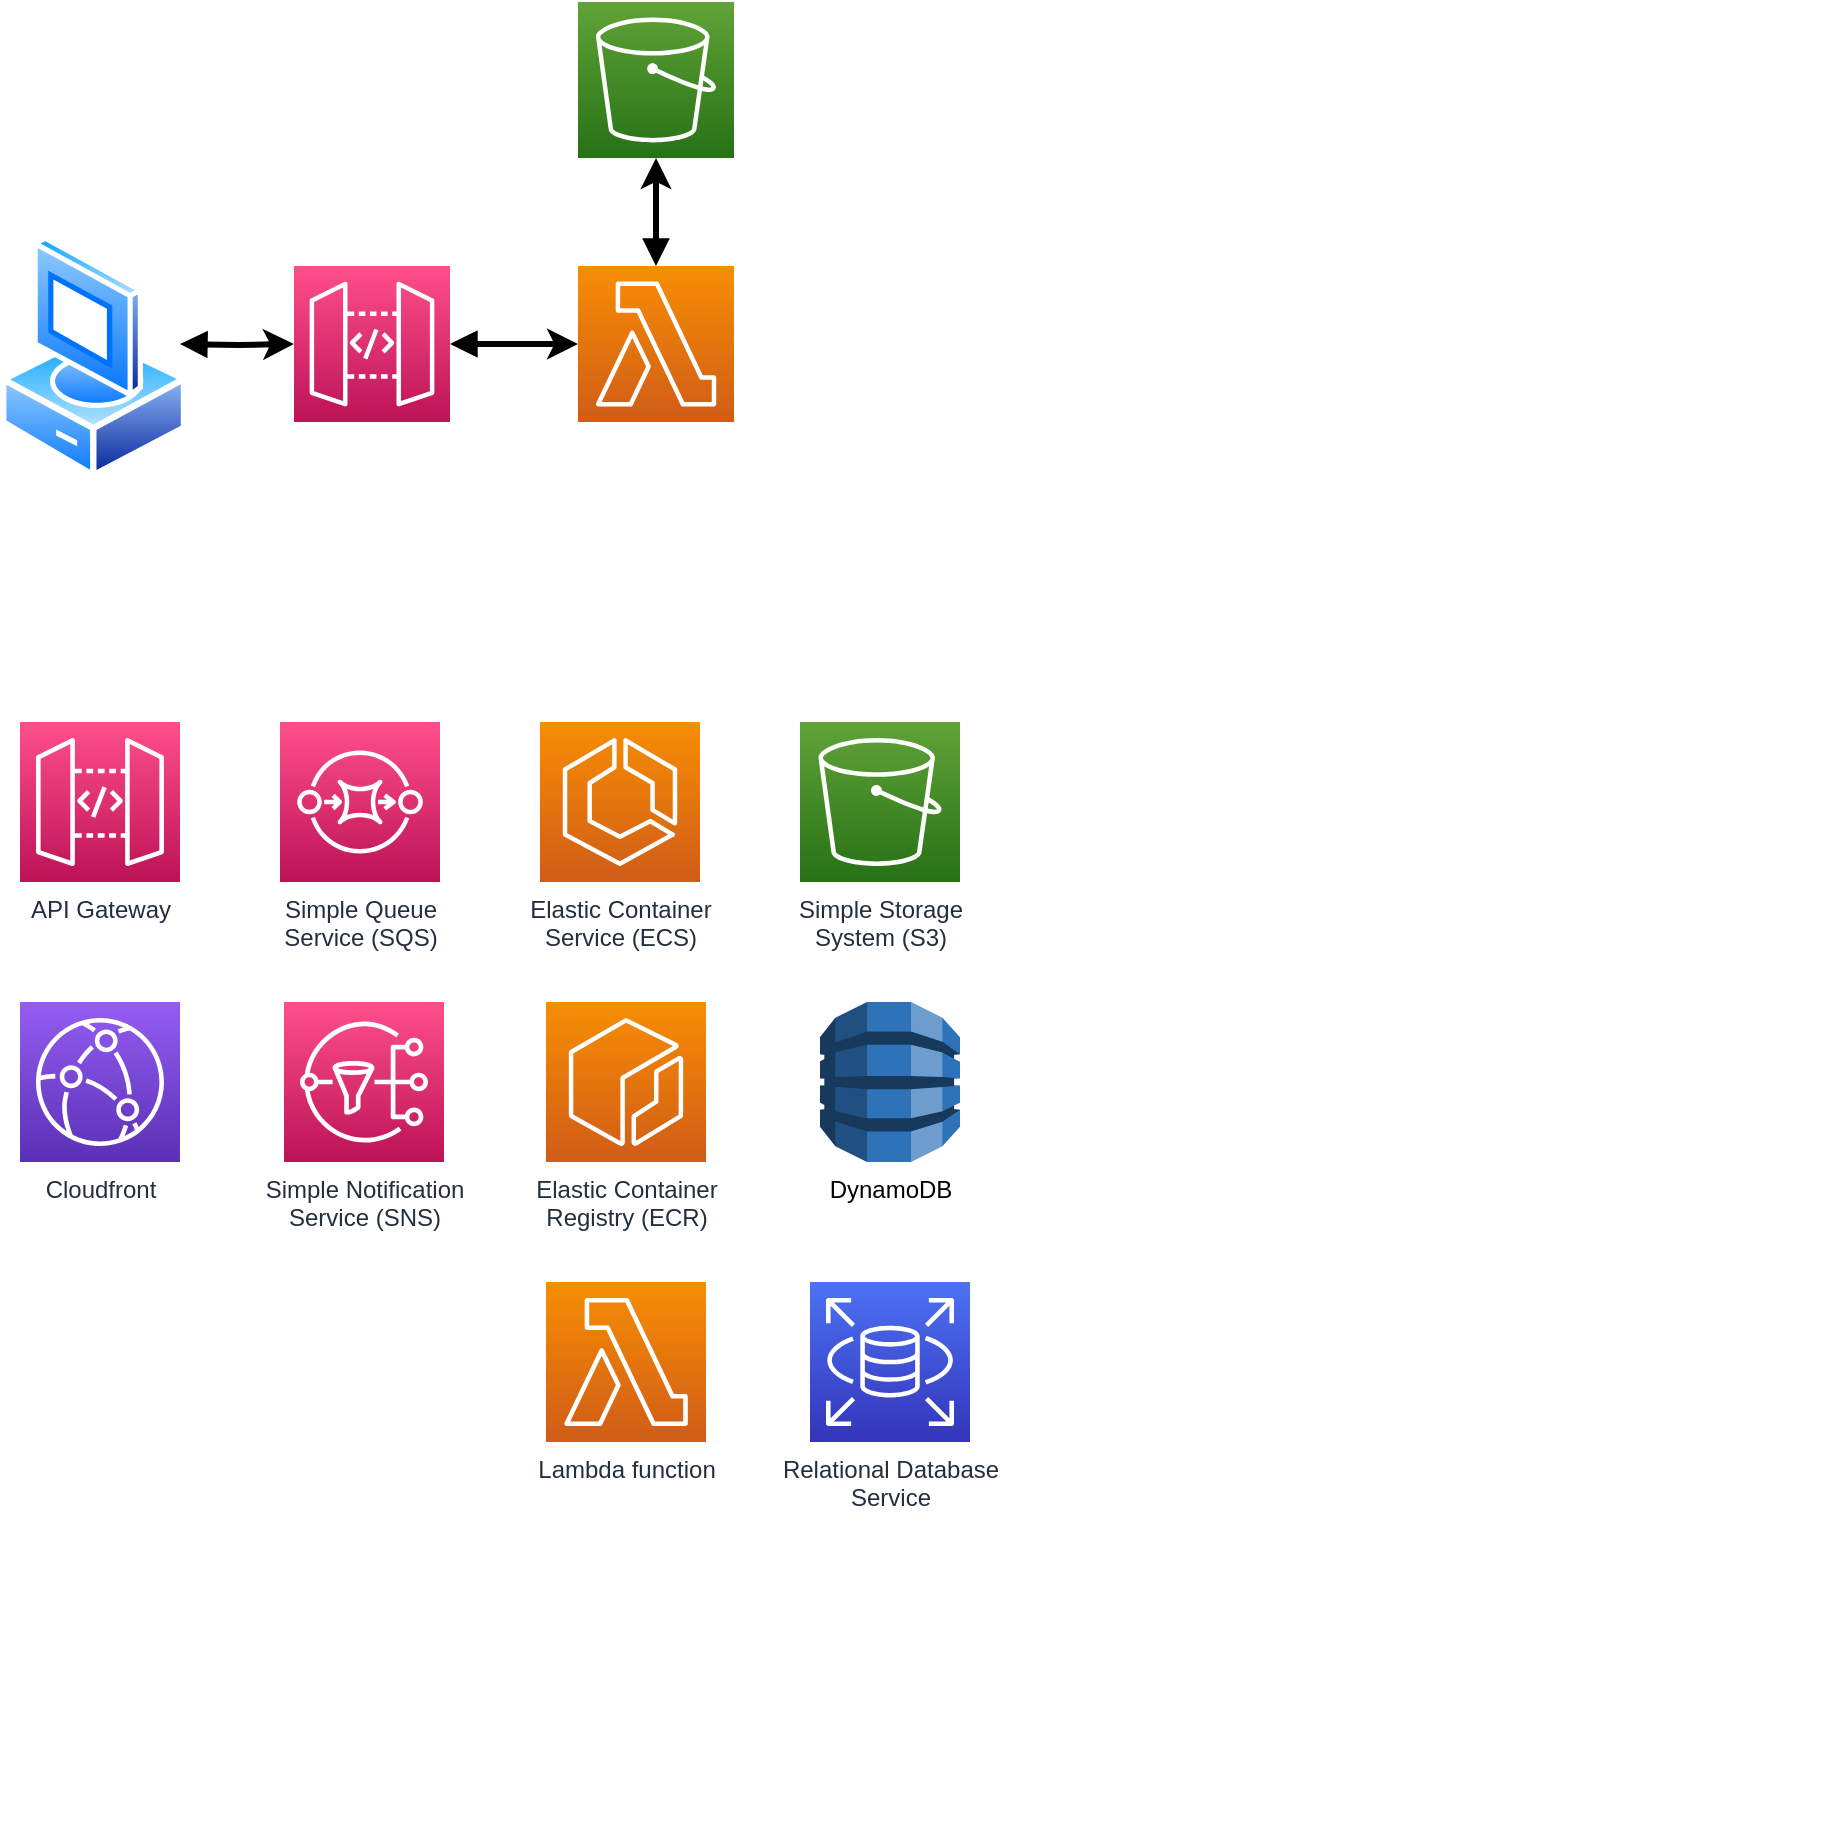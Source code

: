 <mxfile version="18.0.2" type="github">
  <diagram id="h6gxomUlwfGwRE4xWy0Y" name="Page-1">
    <mxGraphModel dx="1624" dy="1074" grid="1" gridSize="10" guides="1" tooltips="1" connect="1" arrows="1" fold="1" page="1" pageScale="1" pageWidth="827" pageHeight="1169" math="0" shadow="0">
      <root>
        <mxCell id="0" />
        <mxCell id="1" parent="0" />
        <mxCell id="6ILftusIKfGCFgJio1qv-4" value="" style="sketch=0;points=[[0,0,0],[0.25,0,0],[0.5,0,0],[0.75,0,0],[1,0,0],[0,1,0],[0.25,1,0],[0.5,1,0],[0.75,1,0],[1,1,0],[0,0.25,0],[0,0.5,0],[0,0.75,0],[1,0.25,0],[1,0.5,0],[1,0.75,0]];outlineConnect=0;fontColor=#232F3E;gradientColor=#60A337;gradientDirection=north;fillColor=#277116;strokeColor=#ffffff;dashed=0;verticalLabelPosition=bottom;verticalAlign=top;align=center;html=1;fontSize=12;fontStyle=0;aspect=fixed;shape=mxgraph.aws4.resourceIcon;resIcon=mxgraph.aws4.s3;" parent="1" vertex="1">
          <mxGeometry x="389" y="20" width="78" height="78" as="geometry" />
        </mxCell>
        <mxCell id="6ILftusIKfGCFgJio1qv-12" value="" style="edgeStyle=orthogonalEdgeStyle;rounded=0;orthogonalLoop=1;jettySize=auto;html=1;startArrow=block;strokeWidth=3;" parent="1" source="6ILftusIKfGCFgJio1qv-5" target="6ILftusIKfGCFgJio1qv-4" edge="1">
          <mxGeometry relative="1" as="geometry" />
        </mxCell>
        <mxCell id="6ILftusIKfGCFgJio1qv-5" value="" style="sketch=0;points=[[0,0,0],[0.25,0,0],[0.5,0,0],[0.75,0,0],[1,0,0],[0,1,0],[0.25,1,0],[0.5,1,0],[0.75,1,0],[1,1,0],[0,0.25,0],[0,0.5,0],[0,0.75,0],[1,0.25,0],[1,0.5,0],[1,0.75,0]];outlineConnect=0;fontColor=#232F3E;gradientColor=#F78E04;gradientDirection=north;fillColor=#D05C17;strokeColor=#ffffff;dashed=0;verticalLabelPosition=bottom;verticalAlign=top;align=center;html=1;fontSize=12;fontStyle=0;aspect=fixed;shape=mxgraph.aws4.resourceIcon;resIcon=mxgraph.aws4.lambda;" parent="1" vertex="1">
          <mxGeometry x="389" y="152" width="78" height="78" as="geometry" />
        </mxCell>
        <mxCell id="6ILftusIKfGCFgJio1qv-11" value="" style="edgeStyle=orthogonalEdgeStyle;rounded=0;orthogonalLoop=1;jettySize=auto;html=1;startArrow=block;strokeWidth=3;" parent="1" source="6ILftusIKfGCFgJio1qv-7" target="6ILftusIKfGCFgJio1qv-5" edge="1">
          <mxGeometry relative="1" as="geometry" />
        </mxCell>
        <mxCell id="6ILftusIKfGCFgJio1qv-7" value="" style="sketch=0;points=[[0,0,0],[0.25,0,0],[0.5,0,0],[0.75,0,0],[1,0,0],[0,1,0],[0.25,1,0],[0.5,1,0],[0.75,1,0],[1,1,0],[0,0.25,0],[0,0.5,0],[0,0.75,0],[1,0.25,0],[1,0.5,0],[1,0.75,0]];outlineConnect=0;fontColor=#232F3E;gradientColor=#FF4F8B;gradientDirection=north;fillColor=#BC1356;strokeColor=#ffffff;dashed=0;verticalLabelPosition=bottom;verticalAlign=top;align=center;html=1;fontSize=12;fontStyle=0;aspect=fixed;shape=mxgraph.aws4.resourceIcon;resIcon=mxgraph.aws4.api_gateway;" parent="1" vertex="1">
          <mxGeometry x="247" y="152" width="78" height="78" as="geometry" />
        </mxCell>
        <mxCell id="6ILftusIKfGCFgJio1qv-10" value="" style="edgeStyle=orthogonalEdgeStyle;rounded=0;orthogonalLoop=1;jettySize=auto;html=1;startArrow=block;strokeWidth=3;" parent="1" target="6ILftusIKfGCFgJio1qv-7" edge="1">
          <mxGeometry relative="1" as="geometry">
            <mxPoint x="190" y="191" as="sourcePoint" />
          </mxGeometry>
        </mxCell>
        <mxCell id="6ILftusIKfGCFgJio1qv-14" value="" style="aspect=fixed;perimeter=ellipsePerimeter;html=1;align=center;shadow=0;dashed=0;spacingTop=3;image;image=img/lib/active_directory/vista_client.svg;" parent="1" vertex="1">
          <mxGeometry x="100" y="136" width="93.6" height="123.16" as="geometry" />
        </mxCell>
        <mxCell id="UlPKpF9TOW9XTh1wO3Mz-2" value="" style="group" vertex="1" connectable="0" parent="1">
          <mxGeometry x="110" y="380" width="900" height="560" as="geometry" />
        </mxCell>
        <mxCell id="hXygHKhi9zf1t31bUf3R-1" value="Elastic Container &lt;br&gt;Service (ECS)" style="sketch=0;points=[[0,0,0],[0.25,0,0],[0.5,0,0],[0.75,0,0],[1,0,0],[0,1,0],[0.25,1,0],[0.5,1,0],[0.75,1,0],[1,1,0],[0,0.25,0],[0,0.5,0],[0,0.75,0],[1,0.25,0],[1,0.5,0],[1,0.75,0]];outlineConnect=0;fontColor=#232F3E;gradientColor=#F78E04;gradientDirection=north;fillColor=#D05C17;strokeColor=#ffffff;dashed=0;verticalLabelPosition=bottom;verticalAlign=top;align=center;html=1;fontSize=12;fontStyle=0;aspect=fixed;shape=mxgraph.aws4.resourceIcon;resIcon=mxgraph.aws4.ecs;" parent="UlPKpF9TOW9XTh1wO3Mz-2" vertex="1">
          <mxGeometry x="260" width="80" height="80" as="geometry" />
        </mxCell>
        <mxCell id="hXygHKhi9zf1t31bUf3R-2" value="Lambda function" style="sketch=0;points=[[0,0,0],[0.25,0,0],[0.5,0,0],[0.75,0,0],[1,0,0],[0,1,0],[0.25,1,0],[0.5,1,0],[0.75,1,0],[1,1,0],[0,0.25,0],[0,0.5,0],[0,0.75,0],[1,0.25,0],[1,0.5,0],[1,0.75,0]];outlineConnect=0;fontColor=#232F3E;gradientColor=#F78E04;gradientDirection=north;fillColor=#D05C17;strokeColor=#ffffff;dashed=0;verticalLabelPosition=bottom;verticalAlign=top;align=center;html=1;fontSize=12;fontStyle=0;aspect=fixed;shape=mxgraph.aws4.resourceIcon;resIcon=mxgraph.aws4.lambda;" parent="UlPKpF9TOW9XTh1wO3Mz-2" vertex="1">
          <mxGeometry x="263" y="280" width="80" height="80" as="geometry" />
        </mxCell>
        <mxCell id="hXygHKhi9zf1t31bUf3R-3" value="Simple Storage&lt;br&gt;System (S3)" style="sketch=0;points=[[0,0,0],[0.25,0,0],[0.5,0,0],[0.75,0,0],[1,0,0],[0,1,0],[0.25,1,0],[0.5,1,0],[0.75,1,0],[1,1,0],[0,0.25,0],[0,0.5,0],[0,0.75,0],[1,0.25,0],[1,0.5,0],[1,0.75,0]];outlineConnect=0;fontColor=#232F3E;gradientColor=#60A337;gradientDirection=north;fillColor=#277116;strokeColor=#ffffff;dashed=0;verticalLabelPosition=bottom;verticalAlign=top;align=center;html=1;fontSize=12;fontStyle=0;aspect=fixed;shape=mxgraph.aws4.resourceIcon;resIcon=mxgraph.aws4.s3;" parent="UlPKpF9TOW9XTh1wO3Mz-2" vertex="1">
          <mxGeometry x="390" width="80" height="80" as="geometry" />
        </mxCell>
        <mxCell id="hXygHKhi9zf1t31bUf3R-4" value="DynamoDB" style="outlineConnect=0;dashed=0;verticalLabelPosition=bottom;verticalAlign=top;align=center;html=1;shape=mxgraph.aws3.dynamo_db;fillColor=#2E73B8;gradientColor=none;" parent="UlPKpF9TOW9XTh1wO3Mz-2" vertex="1">
          <mxGeometry x="400" y="140" width="70" height="80" as="geometry" />
        </mxCell>
        <mxCell id="hXygHKhi9zf1t31bUf3R-5" value="Relational Database &lt;br&gt;Service" style="sketch=0;points=[[0,0,0],[0.25,0,0],[0.5,0,0],[0.75,0,0],[1,0,0],[0,1,0],[0.25,1,0],[0.5,1,0],[0.75,1,0],[1,1,0],[0,0.25,0],[0,0.5,0],[0,0.75,0],[1,0.25,0],[1,0.5,0],[1,0.75,0]];outlineConnect=0;fontColor=#232F3E;gradientColor=#4D72F3;gradientDirection=north;fillColor=#3334B9;strokeColor=#ffffff;dashed=0;verticalLabelPosition=bottom;verticalAlign=top;align=center;html=1;fontSize=12;fontStyle=0;aspect=fixed;shape=mxgraph.aws4.resourceIcon;resIcon=mxgraph.aws4.rds;" parent="UlPKpF9TOW9XTh1wO3Mz-2" vertex="1">
          <mxGeometry x="395" y="280" width="80" height="80" as="geometry" />
        </mxCell>
        <mxCell id="hXygHKhi9zf1t31bUf3R-6" value="Simple Queue &lt;br&gt;Service (SQS)" style="sketch=0;points=[[0,0,0],[0.25,0,0],[0.5,0,0],[0.75,0,0],[1,0,0],[0,1,0],[0.25,1,0],[0.5,1,0],[0.75,1,0],[1,1,0],[0,0.25,0],[0,0.5,0],[0,0.75,0],[1,0.25,0],[1,0.5,0],[1,0.75,0]];outlineConnect=0;fontColor=#232F3E;gradientColor=#FF4F8B;gradientDirection=north;fillColor=#BC1356;strokeColor=#ffffff;dashed=0;verticalLabelPosition=bottom;verticalAlign=top;align=center;html=1;fontSize=12;fontStyle=0;aspect=fixed;shape=mxgraph.aws4.resourceIcon;resIcon=mxgraph.aws4.sqs;" parent="UlPKpF9TOW9XTh1wO3Mz-2" vertex="1">
          <mxGeometry x="130" width="80" height="80" as="geometry" />
        </mxCell>
        <mxCell id="hXygHKhi9zf1t31bUf3R-8" value="Simple Notification &lt;br&gt;Service (SNS)" style="sketch=0;points=[[0,0,0],[0.25,0,0],[0.5,0,0],[0.75,0,0],[1,0,0],[0,1,0],[0.25,1,0],[0.5,1,0],[0.75,1,0],[1,1,0],[0,0.25,0],[0,0.5,0],[0,0.75,0],[1,0.25,0],[1,0.5,0],[1,0.75,0]];outlineConnect=0;fontColor=#232F3E;gradientColor=#FF4F8B;gradientDirection=north;fillColor=#BC1356;strokeColor=#ffffff;dashed=0;verticalLabelPosition=bottom;verticalAlign=top;align=center;html=1;fontSize=12;fontStyle=0;aspect=fixed;shape=mxgraph.aws4.resourceIcon;resIcon=mxgraph.aws4.sns;" parent="UlPKpF9TOW9XTh1wO3Mz-2" vertex="1">
          <mxGeometry x="132" y="140" width="80" height="80" as="geometry" />
        </mxCell>
        <mxCell id="hXygHKhi9zf1t31bUf3R-9" value="API Gateway" style="sketch=0;points=[[0,0,0],[0.25,0,0],[0.5,0,0],[0.75,0,0],[1,0,0],[0,1,0],[0.25,1,0],[0.5,1,0],[0.75,1,0],[1,1,0],[0,0.25,0],[0,0.5,0],[0,0.75,0],[1,0.25,0],[1,0.5,0],[1,0.75,0]];outlineConnect=0;fontColor=#232F3E;gradientColor=#FF4F8B;gradientDirection=north;fillColor=#BC1356;strokeColor=#ffffff;dashed=0;verticalLabelPosition=bottom;verticalAlign=top;align=center;html=1;fontSize=12;fontStyle=0;aspect=fixed;shape=mxgraph.aws4.resourceIcon;resIcon=mxgraph.aws4.api_gateway;" parent="UlPKpF9TOW9XTh1wO3Mz-2" vertex="1">
          <mxGeometry width="80" height="80" as="geometry" />
        </mxCell>
        <mxCell id="hXygHKhi9zf1t31bUf3R-10" value="Cloudfront" style="sketch=0;points=[[0,0,0],[0.25,0,0],[0.5,0,0],[0.75,0,0],[1,0,0],[0,1,0],[0.25,1,0],[0.5,1,0],[0.75,1,0],[1,1,0],[0,0.25,0],[0,0.5,0],[0,0.75,0],[1,0.25,0],[1,0.5,0],[1,0.75,0]];outlineConnect=0;fontColor=#232F3E;gradientColor=#945DF2;gradientDirection=north;fillColor=#5A30B5;strokeColor=#ffffff;dashed=0;verticalLabelPosition=bottom;verticalAlign=top;align=center;html=1;fontSize=12;fontStyle=0;aspect=fixed;shape=mxgraph.aws4.resourceIcon;resIcon=mxgraph.aws4.cloudfront;" parent="UlPKpF9TOW9XTh1wO3Mz-2" vertex="1">
          <mxGeometry y="140" width="80" height="80" as="geometry" />
        </mxCell>
        <mxCell id="hXygHKhi9zf1t31bUf3R-16" value="Elastic Container&lt;br&gt;Registry (ECR)" style="sketch=0;points=[[0,0,0],[0.25,0,0],[0.5,0,0],[0.75,0,0],[1,0,0],[0,1,0],[0.25,1,0],[0.5,1,0],[0.75,1,0],[1,1,0],[0,0.25,0],[0,0.5,0],[0,0.75,0],[1,0.25,0],[1,0.5,0],[1,0.75,0]];outlineConnect=0;fontColor=#232F3E;gradientColor=#F78E04;gradientDirection=north;fillColor=#D05C17;strokeColor=#ffffff;dashed=0;verticalLabelPosition=bottom;verticalAlign=top;align=center;html=1;fontSize=12;fontStyle=0;aspect=fixed;shape=mxgraph.aws4.resourceIcon;resIcon=mxgraph.aws4.ecr;" parent="UlPKpF9TOW9XTh1wO3Mz-2" vertex="1">
          <mxGeometry x="263" y="140" width="80" height="80" as="geometry" />
        </mxCell>
      </root>
    </mxGraphModel>
  </diagram>
</mxfile>
